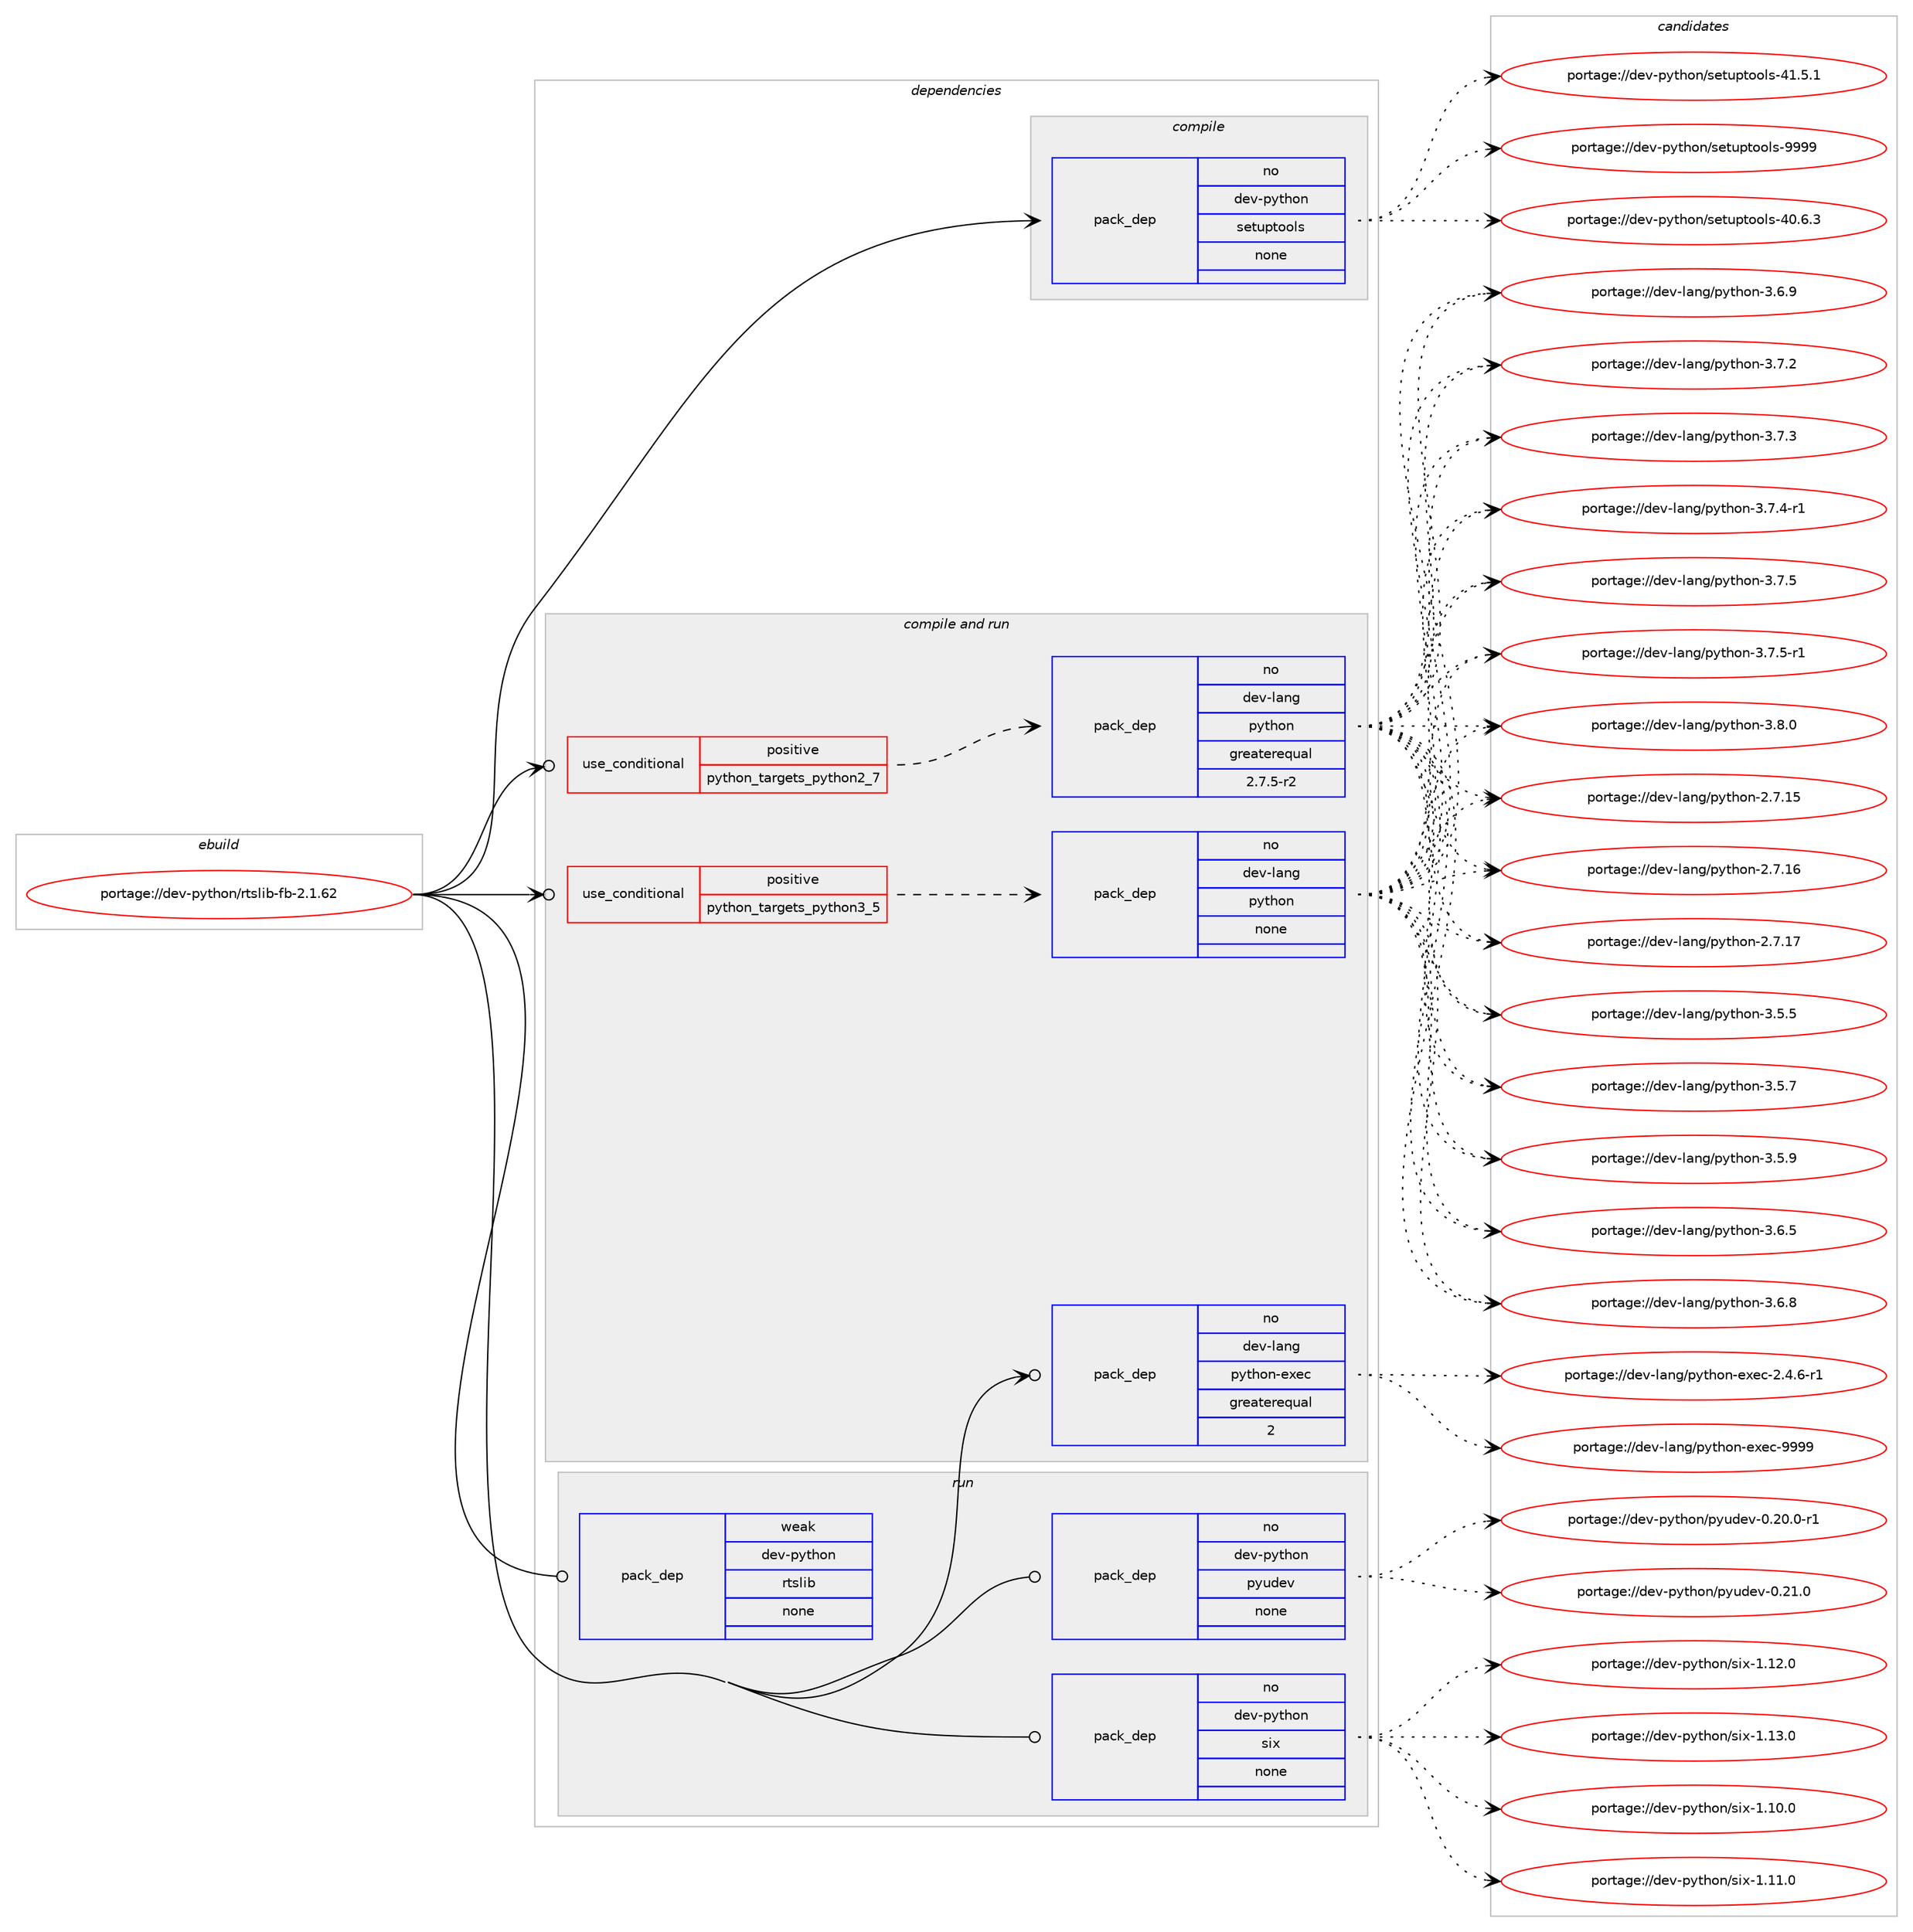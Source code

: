 digraph prolog {

# *************
# Graph options
# *************

newrank=true;
concentrate=true;
compound=true;
graph [rankdir=LR,fontname=Helvetica,fontsize=10,ranksep=1.5];#, ranksep=2.5, nodesep=0.2];
edge  [arrowhead=vee];
node  [fontname=Helvetica,fontsize=10];

# **********
# The ebuild
# **********

subgraph cluster_leftcol {
color=gray;
rank=same;
label=<<i>ebuild</i>>;
id [label="portage://dev-python/rtslib-fb-2.1.62", color=red, width=4, href="../dev-python/rtslib-fb-2.1.62.svg"];
}

# ****************
# The dependencies
# ****************

subgraph cluster_midcol {
color=gray;
label=<<i>dependencies</i>>;
subgraph cluster_compile {
fillcolor="#eeeeee";
style=filled;
label=<<i>compile</i>>;
subgraph pack129489 {
dependency171161 [label=<<TABLE BORDER="0" CELLBORDER="1" CELLSPACING="0" CELLPADDING="4" WIDTH="220"><TR><TD ROWSPAN="6" CELLPADDING="30">pack_dep</TD></TR><TR><TD WIDTH="110">no</TD></TR><TR><TD>dev-python</TD></TR><TR><TD>setuptools</TD></TR><TR><TD>none</TD></TR><TR><TD></TD></TR></TABLE>>, shape=none, color=blue];
}
id:e -> dependency171161:w [weight=20,style="solid",arrowhead="vee"];
}
subgraph cluster_compileandrun {
fillcolor="#eeeeee";
style=filled;
label=<<i>compile and run</i>>;
subgraph cond38271 {
dependency171162 [label=<<TABLE BORDER="0" CELLBORDER="1" CELLSPACING="0" CELLPADDING="4"><TR><TD ROWSPAN="3" CELLPADDING="10">use_conditional</TD></TR><TR><TD>positive</TD></TR><TR><TD>python_targets_python2_7</TD></TR></TABLE>>, shape=none, color=red];
subgraph pack129490 {
dependency171163 [label=<<TABLE BORDER="0" CELLBORDER="1" CELLSPACING="0" CELLPADDING="4" WIDTH="220"><TR><TD ROWSPAN="6" CELLPADDING="30">pack_dep</TD></TR><TR><TD WIDTH="110">no</TD></TR><TR><TD>dev-lang</TD></TR><TR><TD>python</TD></TR><TR><TD>greaterequal</TD></TR><TR><TD>2.7.5-r2</TD></TR></TABLE>>, shape=none, color=blue];
}
dependency171162:e -> dependency171163:w [weight=20,style="dashed",arrowhead="vee"];
}
id:e -> dependency171162:w [weight=20,style="solid",arrowhead="odotvee"];
subgraph cond38272 {
dependency171164 [label=<<TABLE BORDER="0" CELLBORDER="1" CELLSPACING="0" CELLPADDING="4"><TR><TD ROWSPAN="3" CELLPADDING="10">use_conditional</TD></TR><TR><TD>positive</TD></TR><TR><TD>python_targets_python3_5</TD></TR></TABLE>>, shape=none, color=red];
subgraph pack129491 {
dependency171165 [label=<<TABLE BORDER="0" CELLBORDER="1" CELLSPACING="0" CELLPADDING="4" WIDTH="220"><TR><TD ROWSPAN="6" CELLPADDING="30">pack_dep</TD></TR><TR><TD WIDTH="110">no</TD></TR><TR><TD>dev-lang</TD></TR><TR><TD>python</TD></TR><TR><TD>none</TD></TR><TR><TD></TD></TR></TABLE>>, shape=none, color=blue];
}
dependency171164:e -> dependency171165:w [weight=20,style="dashed",arrowhead="vee"];
}
id:e -> dependency171164:w [weight=20,style="solid",arrowhead="odotvee"];
subgraph pack129492 {
dependency171166 [label=<<TABLE BORDER="0" CELLBORDER="1" CELLSPACING="0" CELLPADDING="4" WIDTH="220"><TR><TD ROWSPAN="6" CELLPADDING="30">pack_dep</TD></TR><TR><TD WIDTH="110">no</TD></TR><TR><TD>dev-lang</TD></TR><TR><TD>python-exec</TD></TR><TR><TD>greaterequal</TD></TR><TR><TD>2</TD></TR></TABLE>>, shape=none, color=blue];
}
id:e -> dependency171166:w [weight=20,style="solid",arrowhead="odotvee"];
}
subgraph cluster_run {
fillcolor="#eeeeee";
style=filled;
label=<<i>run</i>>;
subgraph pack129493 {
dependency171167 [label=<<TABLE BORDER="0" CELLBORDER="1" CELLSPACING="0" CELLPADDING="4" WIDTH="220"><TR><TD ROWSPAN="6" CELLPADDING="30">pack_dep</TD></TR><TR><TD WIDTH="110">no</TD></TR><TR><TD>dev-python</TD></TR><TR><TD>pyudev</TD></TR><TR><TD>none</TD></TR><TR><TD></TD></TR></TABLE>>, shape=none, color=blue];
}
id:e -> dependency171167:w [weight=20,style="solid",arrowhead="odot"];
subgraph pack129494 {
dependency171168 [label=<<TABLE BORDER="0" CELLBORDER="1" CELLSPACING="0" CELLPADDING="4" WIDTH="220"><TR><TD ROWSPAN="6" CELLPADDING="30">pack_dep</TD></TR><TR><TD WIDTH="110">no</TD></TR><TR><TD>dev-python</TD></TR><TR><TD>six</TD></TR><TR><TD>none</TD></TR><TR><TD></TD></TR></TABLE>>, shape=none, color=blue];
}
id:e -> dependency171168:w [weight=20,style="solid",arrowhead="odot"];
subgraph pack129495 {
dependency171169 [label=<<TABLE BORDER="0" CELLBORDER="1" CELLSPACING="0" CELLPADDING="4" WIDTH="220"><TR><TD ROWSPAN="6" CELLPADDING="30">pack_dep</TD></TR><TR><TD WIDTH="110">weak</TD></TR><TR><TD>dev-python</TD></TR><TR><TD>rtslib</TD></TR><TR><TD>none</TD></TR><TR><TD></TD></TR></TABLE>>, shape=none, color=blue];
}
id:e -> dependency171169:w [weight=20,style="solid",arrowhead="odot"];
}
}

# **************
# The candidates
# **************

subgraph cluster_choices {
rank=same;
color=gray;
label=<<i>candidates</i>>;

subgraph choice129489 {
color=black;
nodesep=1;
choiceportage100101118451121211161041111104711510111611711211611111110811545524846544651 [label="portage://dev-python/setuptools-40.6.3", color=red, width=4,href="../dev-python/setuptools-40.6.3.svg"];
choiceportage100101118451121211161041111104711510111611711211611111110811545524946534649 [label="portage://dev-python/setuptools-41.5.1", color=red, width=4,href="../dev-python/setuptools-41.5.1.svg"];
choiceportage10010111845112121116104111110471151011161171121161111111081154557575757 [label="portage://dev-python/setuptools-9999", color=red, width=4,href="../dev-python/setuptools-9999.svg"];
dependency171161:e -> choiceportage100101118451121211161041111104711510111611711211611111110811545524846544651:w [style=dotted,weight="100"];
dependency171161:e -> choiceportage100101118451121211161041111104711510111611711211611111110811545524946534649:w [style=dotted,weight="100"];
dependency171161:e -> choiceportage10010111845112121116104111110471151011161171121161111111081154557575757:w [style=dotted,weight="100"];
}
subgraph choice129490 {
color=black;
nodesep=1;
choiceportage10010111845108971101034711212111610411111045504655464953 [label="portage://dev-lang/python-2.7.15", color=red, width=4,href="../dev-lang/python-2.7.15.svg"];
choiceportage10010111845108971101034711212111610411111045504655464954 [label="portage://dev-lang/python-2.7.16", color=red, width=4,href="../dev-lang/python-2.7.16.svg"];
choiceportage10010111845108971101034711212111610411111045504655464955 [label="portage://dev-lang/python-2.7.17", color=red, width=4,href="../dev-lang/python-2.7.17.svg"];
choiceportage100101118451089711010347112121116104111110455146534653 [label="portage://dev-lang/python-3.5.5", color=red, width=4,href="../dev-lang/python-3.5.5.svg"];
choiceportage100101118451089711010347112121116104111110455146534655 [label="portage://dev-lang/python-3.5.7", color=red, width=4,href="../dev-lang/python-3.5.7.svg"];
choiceportage100101118451089711010347112121116104111110455146534657 [label="portage://dev-lang/python-3.5.9", color=red, width=4,href="../dev-lang/python-3.5.9.svg"];
choiceportage100101118451089711010347112121116104111110455146544653 [label="portage://dev-lang/python-3.6.5", color=red, width=4,href="../dev-lang/python-3.6.5.svg"];
choiceportage100101118451089711010347112121116104111110455146544656 [label="portage://dev-lang/python-3.6.8", color=red, width=4,href="../dev-lang/python-3.6.8.svg"];
choiceportage100101118451089711010347112121116104111110455146544657 [label="portage://dev-lang/python-3.6.9", color=red, width=4,href="../dev-lang/python-3.6.9.svg"];
choiceportage100101118451089711010347112121116104111110455146554650 [label="portage://dev-lang/python-3.7.2", color=red, width=4,href="../dev-lang/python-3.7.2.svg"];
choiceportage100101118451089711010347112121116104111110455146554651 [label="portage://dev-lang/python-3.7.3", color=red, width=4,href="../dev-lang/python-3.7.3.svg"];
choiceportage1001011184510897110103471121211161041111104551465546524511449 [label="portage://dev-lang/python-3.7.4-r1", color=red, width=4,href="../dev-lang/python-3.7.4-r1.svg"];
choiceportage100101118451089711010347112121116104111110455146554653 [label="portage://dev-lang/python-3.7.5", color=red, width=4,href="../dev-lang/python-3.7.5.svg"];
choiceportage1001011184510897110103471121211161041111104551465546534511449 [label="portage://dev-lang/python-3.7.5-r1", color=red, width=4,href="../dev-lang/python-3.7.5-r1.svg"];
choiceportage100101118451089711010347112121116104111110455146564648 [label="portage://dev-lang/python-3.8.0", color=red, width=4,href="../dev-lang/python-3.8.0.svg"];
dependency171163:e -> choiceportage10010111845108971101034711212111610411111045504655464953:w [style=dotted,weight="100"];
dependency171163:e -> choiceportage10010111845108971101034711212111610411111045504655464954:w [style=dotted,weight="100"];
dependency171163:e -> choiceportage10010111845108971101034711212111610411111045504655464955:w [style=dotted,weight="100"];
dependency171163:e -> choiceportage100101118451089711010347112121116104111110455146534653:w [style=dotted,weight="100"];
dependency171163:e -> choiceportage100101118451089711010347112121116104111110455146534655:w [style=dotted,weight="100"];
dependency171163:e -> choiceportage100101118451089711010347112121116104111110455146534657:w [style=dotted,weight="100"];
dependency171163:e -> choiceportage100101118451089711010347112121116104111110455146544653:w [style=dotted,weight="100"];
dependency171163:e -> choiceportage100101118451089711010347112121116104111110455146544656:w [style=dotted,weight="100"];
dependency171163:e -> choiceportage100101118451089711010347112121116104111110455146544657:w [style=dotted,weight="100"];
dependency171163:e -> choiceportage100101118451089711010347112121116104111110455146554650:w [style=dotted,weight="100"];
dependency171163:e -> choiceportage100101118451089711010347112121116104111110455146554651:w [style=dotted,weight="100"];
dependency171163:e -> choiceportage1001011184510897110103471121211161041111104551465546524511449:w [style=dotted,weight="100"];
dependency171163:e -> choiceportage100101118451089711010347112121116104111110455146554653:w [style=dotted,weight="100"];
dependency171163:e -> choiceportage1001011184510897110103471121211161041111104551465546534511449:w [style=dotted,weight="100"];
dependency171163:e -> choiceportage100101118451089711010347112121116104111110455146564648:w [style=dotted,weight="100"];
}
subgraph choice129491 {
color=black;
nodesep=1;
choiceportage10010111845108971101034711212111610411111045504655464953 [label="portage://dev-lang/python-2.7.15", color=red, width=4,href="../dev-lang/python-2.7.15.svg"];
choiceportage10010111845108971101034711212111610411111045504655464954 [label="portage://dev-lang/python-2.7.16", color=red, width=4,href="../dev-lang/python-2.7.16.svg"];
choiceportage10010111845108971101034711212111610411111045504655464955 [label="portage://dev-lang/python-2.7.17", color=red, width=4,href="../dev-lang/python-2.7.17.svg"];
choiceportage100101118451089711010347112121116104111110455146534653 [label="portage://dev-lang/python-3.5.5", color=red, width=4,href="../dev-lang/python-3.5.5.svg"];
choiceportage100101118451089711010347112121116104111110455146534655 [label="portage://dev-lang/python-3.5.7", color=red, width=4,href="../dev-lang/python-3.5.7.svg"];
choiceportage100101118451089711010347112121116104111110455146534657 [label="portage://dev-lang/python-3.5.9", color=red, width=4,href="../dev-lang/python-3.5.9.svg"];
choiceportage100101118451089711010347112121116104111110455146544653 [label="portage://dev-lang/python-3.6.5", color=red, width=4,href="../dev-lang/python-3.6.5.svg"];
choiceportage100101118451089711010347112121116104111110455146544656 [label="portage://dev-lang/python-3.6.8", color=red, width=4,href="../dev-lang/python-3.6.8.svg"];
choiceportage100101118451089711010347112121116104111110455146544657 [label="portage://dev-lang/python-3.6.9", color=red, width=4,href="../dev-lang/python-3.6.9.svg"];
choiceportage100101118451089711010347112121116104111110455146554650 [label="portage://dev-lang/python-3.7.2", color=red, width=4,href="../dev-lang/python-3.7.2.svg"];
choiceportage100101118451089711010347112121116104111110455146554651 [label="portage://dev-lang/python-3.7.3", color=red, width=4,href="../dev-lang/python-3.7.3.svg"];
choiceportage1001011184510897110103471121211161041111104551465546524511449 [label="portage://dev-lang/python-3.7.4-r1", color=red, width=4,href="../dev-lang/python-3.7.4-r1.svg"];
choiceportage100101118451089711010347112121116104111110455146554653 [label="portage://dev-lang/python-3.7.5", color=red, width=4,href="../dev-lang/python-3.7.5.svg"];
choiceportage1001011184510897110103471121211161041111104551465546534511449 [label="portage://dev-lang/python-3.7.5-r1", color=red, width=4,href="../dev-lang/python-3.7.5-r1.svg"];
choiceportage100101118451089711010347112121116104111110455146564648 [label="portage://dev-lang/python-3.8.0", color=red, width=4,href="../dev-lang/python-3.8.0.svg"];
dependency171165:e -> choiceportage10010111845108971101034711212111610411111045504655464953:w [style=dotted,weight="100"];
dependency171165:e -> choiceportage10010111845108971101034711212111610411111045504655464954:w [style=dotted,weight="100"];
dependency171165:e -> choiceportage10010111845108971101034711212111610411111045504655464955:w [style=dotted,weight="100"];
dependency171165:e -> choiceportage100101118451089711010347112121116104111110455146534653:w [style=dotted,weight="100"];
dependency171165:e -> choiceportage100101118451089711010347112121116104111110455146534655:w [style=dotted,weight="100"];
dependency171165:e -> choiceportage100101118451089711010347112121116104111110455146534657:w [style=dotted,weight="100"];
dependency171165:e -> choiceportage100101118451089711010347112121116104111110455146544653:w [style=dotted,weight="100"];
dependency171165:e -> choiceportage100101118451089711010347112121116104111110455146544656:w [style=dotted,weight="100"];
dependency171165:e -> choiceportage100101118451089711010347112121116104111110455146544657:w [style=dotted,weight="100"];
dependency171165:e -> choiceportage100101118451089711010347112121116104111110455146554650:w [style=dotted,weight="100"];
dependency171165:e -> choiceportage100101118451089711010347112121116104111110455146554651:w [style=dotted,weight="100"];
dependency171165:e -> choiceportage1001011184510897110103471121211161041111104551465546524511449:w [style=dotted,weight="100"];
dependency171165:e -> choiceportage100101118451089711010347112121116104111110455146554653:w [style=dotted,weight="100"];
dependency171165:e -> choiceportage1001011184510897110103471121211161041111104551465546534511449:w [style=dotted,weight="100"];
dependency171165:e -> choiceportage100101118451089711010347112121116104111110455146564648:w [style=dotted,weight="100"];
}
subgraph choice129492 {
color=black;
nodesep=1;
choiceportage10010111845108971101034711212111610411111045101120101994550465246544511449 [label="portage://dev-lang/python-exec-2.4.6-r1", color=red, width=4,href="../dev-lang/python-exec-2.4.6-r1.svg"];
choiceportage10010111845108971101034711212111610411111045101120101994557575757 [label="portage://dev-lang/python-exec-9999", color=red, width=4,href="../dev-lang/python-exec-9999.svg"];
dependency171166:e -> choiceportage10010111845108971101034711212111610411111045101120101994550465246544511449:w [style=dotted,weight="100"];
dependency171166:e -> choiceportage10010111845108971101034711212111610411111045101120101994557575757:w [style=dotted,weight="100"];
}
subgraph choice129493 {
color=black;
nodesep=1;
choiceportage1001011184511212111610411111047112121117100101118454846504846484511449 [label="portage://dev-python/pyudev-0.20.0-r1", color=red, width=4,href="../dev-python/pyudev-0.20.0-r1.svg"];
choiceportage100101118451121211161041111104711212111710010111845484650494648 [label="portage://dev-python/pyudev-0.21.0", color=red, width=4,href="../dev-python/pyudev-0.21.0.svg"];
dependency171167:e -> choiceportage1001011184511212111610411111047112121117100101118454846504846484511449:w [style=dotted,weight="100"];
dependency171167:e -> choiceportage100101118451121211161041111104711212111710010111845484650494648:w [style=dotted,weight="100"];
}
subgraph choice129494 {
color=black;
nodesep=1;
choiceportage100101118451121211161041111104711510512045494649484648 [label="portage://dev-python/six-1.10.0", color=red, width=4,href="../dev-python/six-1.10.0.svg"];
choiceportage100101118451121211161041111104711510512045494649494648 [label="portage://dev-python/six-1.11.0", color=red, width=4,href="../dev-python/six-1.11.0.svg"];
choiceportage100101118451121211161041111104711510512045494649504648 [label="portage://dev-python/six-1.12.0", color=red, width=4,href="../dev-python/six-1.12.0.svg"];
choiceportage100101118451121211161041111104711510512045494649514648 [label="portage://dev-python/six-1.13.0", color=red, width=4,href="../dev-python/six-1.13.0.svg"];
dependency171168:e -> choiceportage100101118451121211161041111104711510512045494649484648:w [style=dotted,weight="100"];
dependency171168:e -> choiceportage100101118451121211161041111104711510512045494649494648:w [style=dotted,weight="100"];
dependency171168:e -> choiceportage100101118451121211161041111104711510512045494649504648:w [style=dotted,weight="100"];
dependency171168:e -> choiceportage100101118451121211161041111104711510512045494649514648:w [style=dotted,weight="100"];
}
subgraph choice129495 {
color=black;
nodesep=1;
}
}

}

